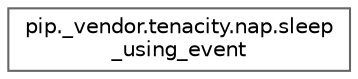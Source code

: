 digraph "Graphical Class Hierarchy"
{
 // LATEX_PDF_SIZE
  bgcolor="transparent";
  edge [fontname=Helvetica,fontsize=10,labelfontname=Helvetica,labelfontsize=10];
  node [fontname=Helvetica,fontsize=10,shape=box,height=0.2,width=0.4];
  rankdir="LR";
  Node0 [id="Node000000",label="pip._vendor.tenacity.nap.sleep\l_using_event",height=0.2,width=0.4,color="grey40", fillcolor="white", style="filled",URL="$classpip_1_1__vendor_1_1tenacity_1_1nap_1_1sleep__using__event.html",tooltip=" "];
}
